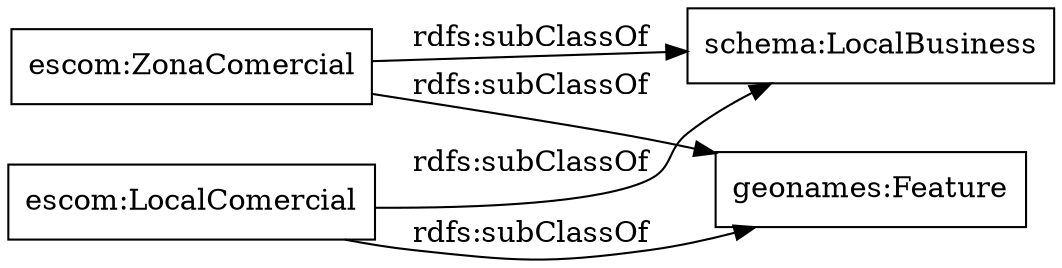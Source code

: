 digraph ar2dtool_diagram { 
rankdir=LR;
size="1000"
node [shape = rectangle, color="black"]; "escom:ZonaComercial" "escom:LocalComercial" "schema:LocalBusiness" "geonames:Feature" ; /*classes style*/
	"escom:LocalComercial" -> "schema:LocalBusiness" [ label = "rdfs:subClassOf" ];
	"escom:LocalComercial" -> "geonames:Feature" [ label = "rdfs:subClassOf" ];
	"escom:ZonaComercial" -> "schema:LocalBusiness" [ label = "rdfs:subClassOf" ];
	"escom:ZonaComercial" -> "geonames:Feature" [ label = "rdfs:subClassOf" ];

}
